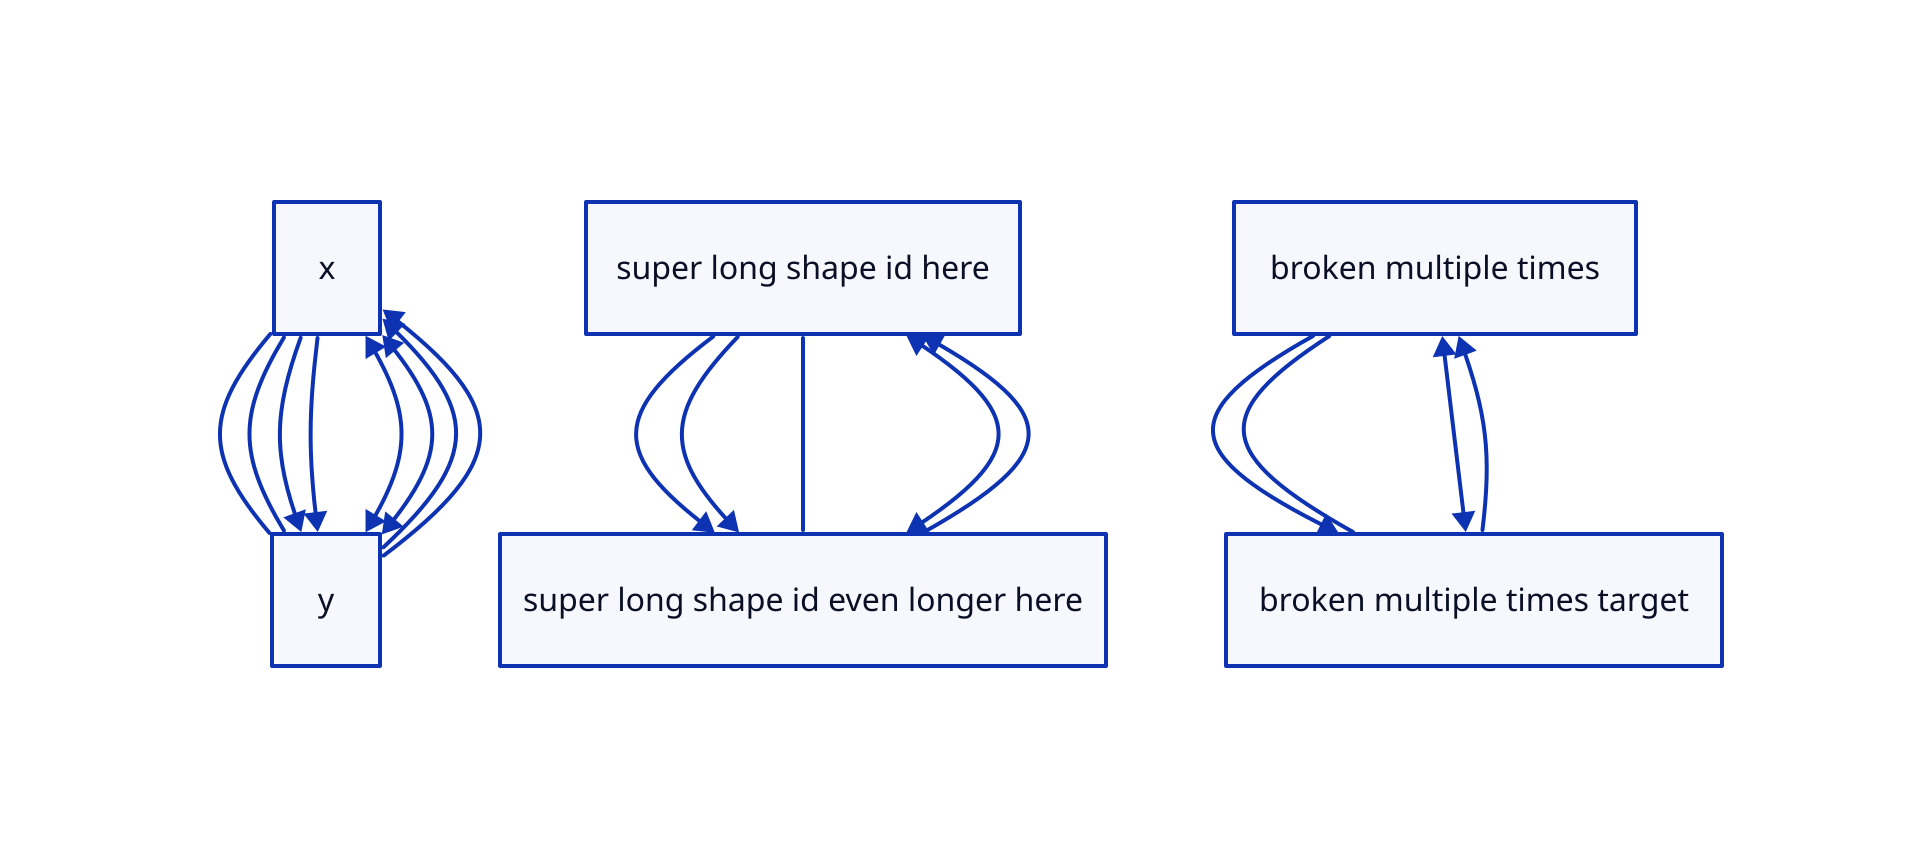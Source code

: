 x -- y
x --- y
x -> y
x --> y
x <- y
x <-- y
x <-> y
x <--> y

super long shape id here --\
    > super long shape id even longer here

super long shape id here --\
    -> super long shape id even longer here

super long shape id here --\
    - super long shape id even longer here

super long shape id here <-\
    - super long shape id even longer here

super long shape id here <-\
    -> super long shape id even longer here

broken multiple times --\
    -\
    \
    \
    > broken multiple times target
broken multiple times --\
    -\
    \
    \
    - broken multiple times target

broken multiple times <-\
    -\
    \
    \
    - broken multiple times target

broken multiple times <-\
    -\
    \
    \
    > broken multiple times target
